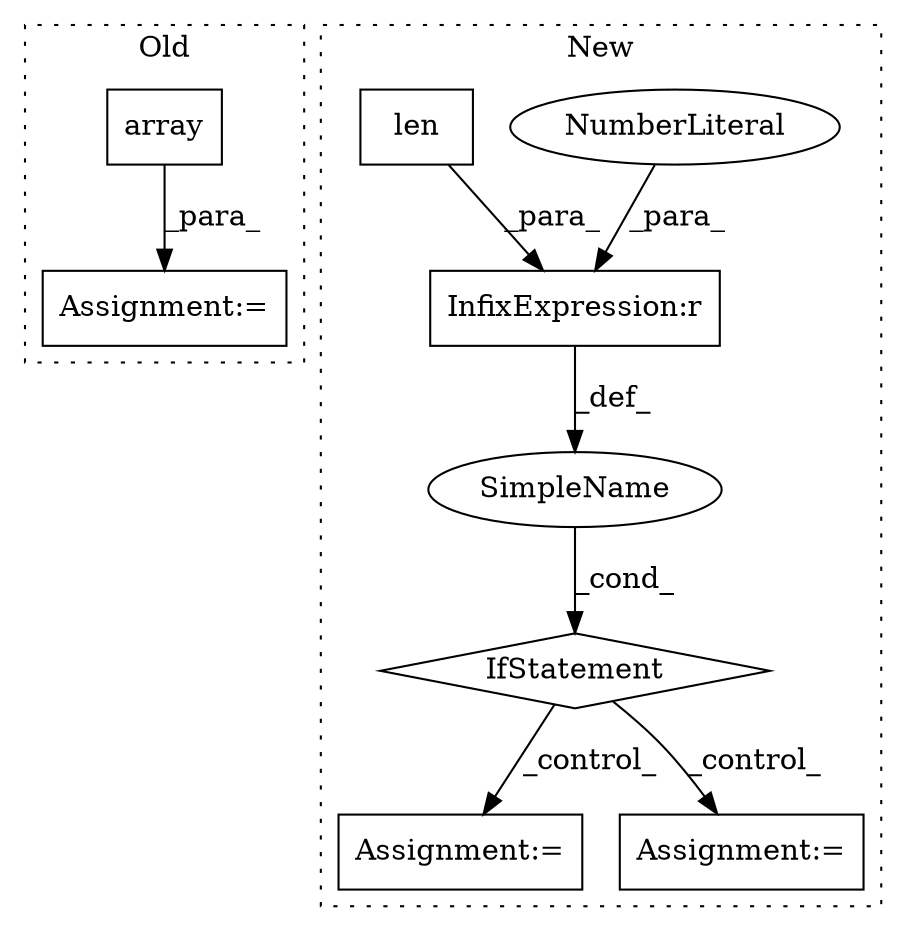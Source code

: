 digraph G {
subgraph cluster0 {
1 [label="array" a="32" s="1137,1159" l="6,1" shape="box"];
3 [label="Assignment:=" a="7" s="1118" l="1" shape="box"];
label = "Old";
style="dotted";
}
subgraph cluster1 {
2 [label="IfStatement" a="25" s="964,1020" l="4,2" shape="diamond"];
4 [label="Assignment:=" a="7" s="1076" l="1" shape="box"];
5 [label="SimpleName" a="42" s="" l="" shape="ellipse"];
6 [label="InfixExpression:r" a="27" s="987" l="4" shape="box"];
7 [label="NumberLiteral" a="34" s="991" l="1" shape="ellipse"];
8 [label="len" a="32" s="969,986" l="4,1" shape="box"];
9 [label="Assignment:=" a="7" s="1038" l="1" shape="box"];
label = "New";
style="dotted";
}
1 -> 3 [label="_para_"];
2 -> 9 [label="_control_"];
2 -> 4 [label="_control_"];
5 -> 2 [label="_cond_"];
6 -> 5 [label="_def_"];
7 -> 6 [label="_para_"];
8 -> 6 [label="_para_"];
}